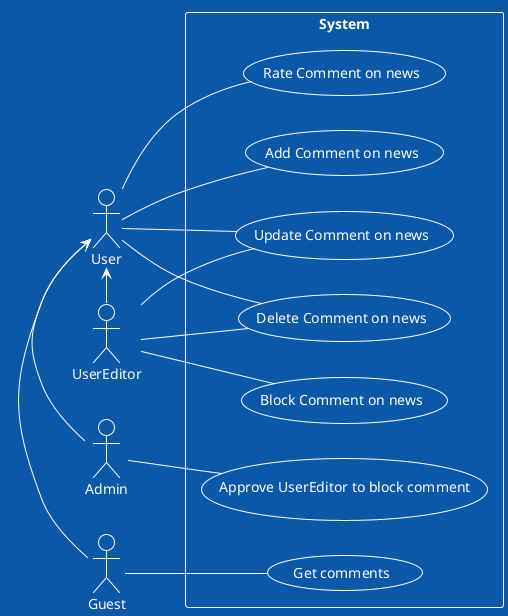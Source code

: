 @startuml UseCase
!theme amiga
left to right direction
skinparam packageStyle rect

actor Admin as A
actor User as U
actor UserEditor as UE
actor Guest as G


rectangle System { 

 usecase "Add Comment on news" as  addC
 usecase "Update Comment on news" as  updateC
 usecase "Delete Comment on news" as deleteCom
 usecase "Block Comment on news" as  BlockCom
 usecase "Rate Comment on news" as  rateCom
 usecase "Approve UserEditor to block comment" as  approveBl
 usecase "Get comments" as  getCom

U--addC
U--updateC
U--deleteCom
U--rateCom
UE--BlockCom
UE--updateC
UE--deleteCom
A--approveBl
G--getCom

  U<-G
  U<-A
  U<-UE

}

@enduml